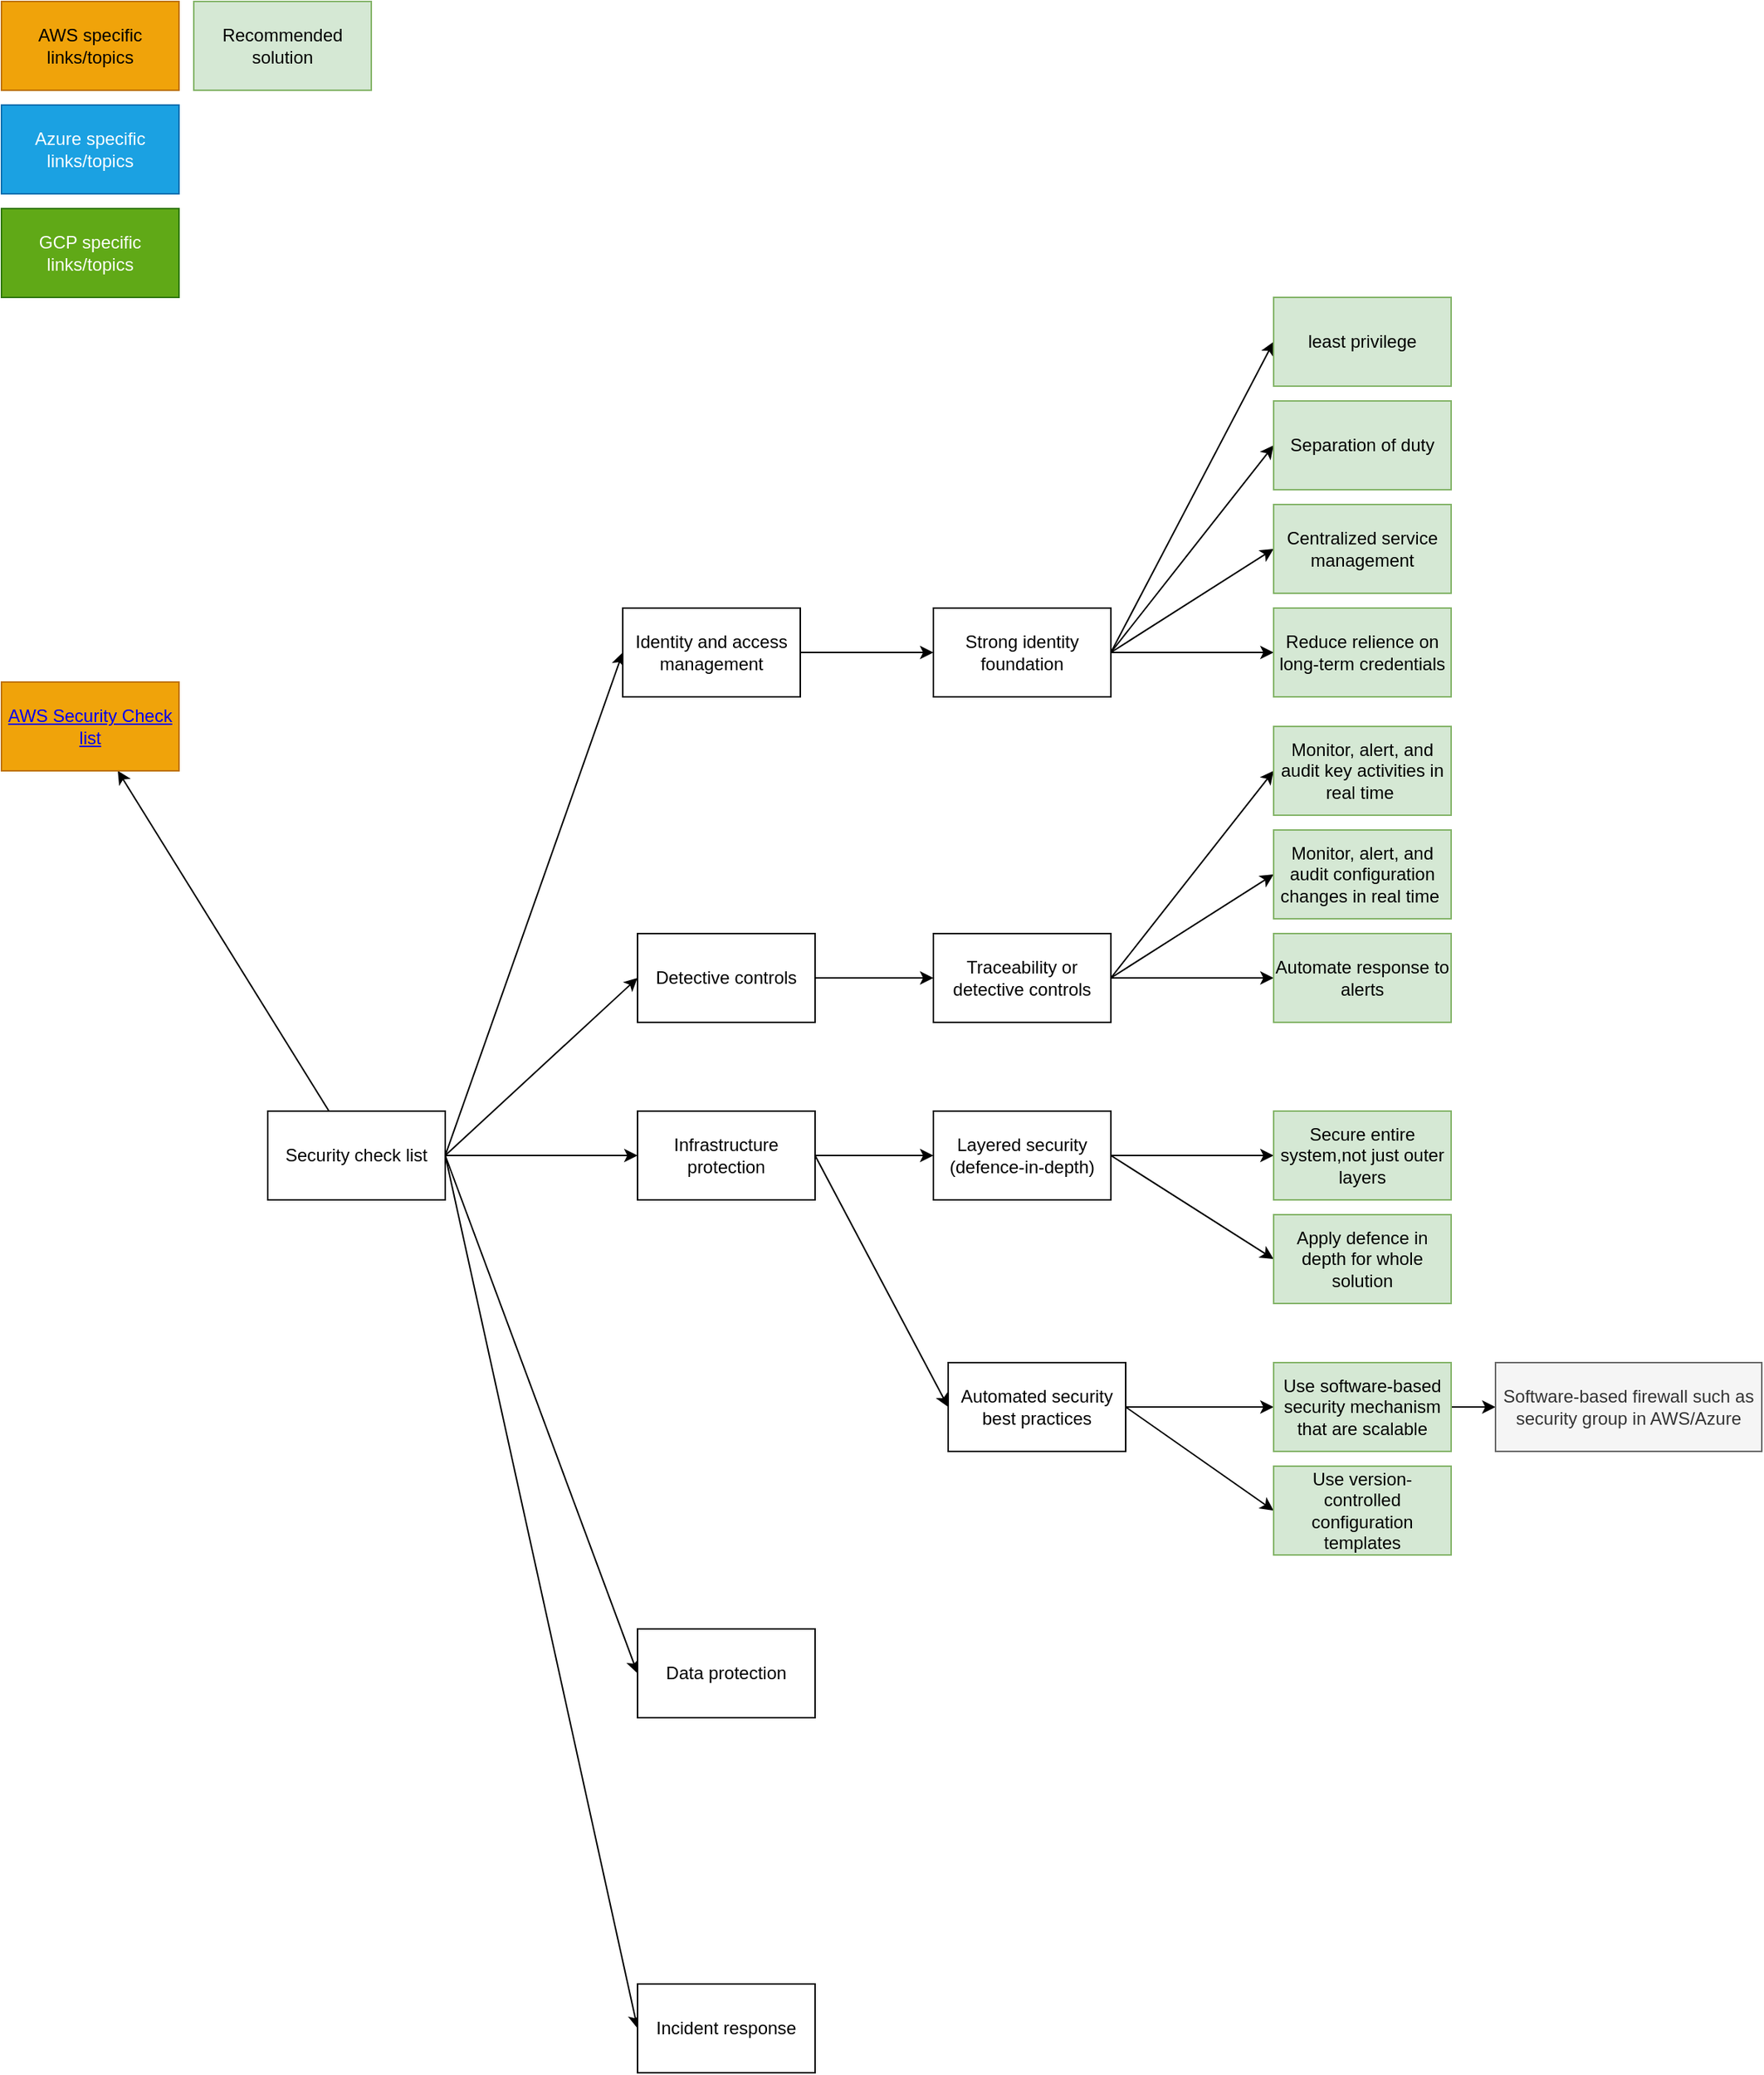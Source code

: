 <mxfile version="16.2.4" type="github">
  <diagram id="cd5pNDrRVSPDS-pt2z1M" name="strategy">
    <mxGraphModel dx="1422" dy="1862" grid="1" gridSize="10" guides="1" tooltips="1" connect="1" arrows="1" fold="1" page="1" pageScale="1" pageWidth="850" pageHeight="1100" math="0" shadow="0">
      <root>
        <mxCell id="0" />
        <mxCell id="1" parent="0" />
        <mxCell id="YJfL9xpBGpE9jjsirG9W-12" style="edgeStyle=none;rounded=0;orthogonalLoop=1;jettySize=auto;html=1;exitX=1;exitY=0.5;exitDx=0;exitDy=0;entryX=0;entryY=0.5;entryDx=0;entryDy=0;" edge="1" parent="1" source="YJfL9xpBGpE9jjsirG9W-3" target="YJfL9xpBGpE9jjsirG9W-6">
          <mxGeometry relative="1" as="geometry" />
        </mxCell>
        <mxCell id="YJfL9xpBGpE9jjsirG9W-13" style="edgeStyle=none;rounded=0;orthogonalLoop=1;jettySize=auto;html=1;exitX=1;exitY=0.5;exitDx=0;exitDy=0;entryX=0;entryY=0.5;entryDx=0;entryDy=0;" edge="1" parent="1" source="YJfL9xpBGpE9jjsirG9W-3" target="YJfL9xpBGpE9jjsirG9W-8">
          <mxGeometry relative="1" as="geometry" />
        </mxCell>
        <mxCell id="YJfL9xpBGpE9jjsirG9W-14" style="edgeStyle=none;rounded=0;orthogonalLoop=1;jettySize=auto;html=1;exitX=1;exitY=0.5;exitDx=0;exitDy=0;entryX=0;entryY=0.5;entryDx=0;entryDy=0;" edge="1" parent="1" source="YJfL9xpBGpE9jjsirG9W-3" target="YJfL9xpBGpE9jjsirG9W-11">
          <mxGeometry relative="1" as="geometry" />
        </mxCell>
        <mxCell id="YJfL9xpBGpE9jjsirG9W-17" style="edgeStyle=none;rounded=0;orthogonalLoop=1;jettySize=auto;html=1;exitX=1;exitY=0.5;exitDx=0;exitDy=0;entryX=0;entryY=0.5;entryDx=0;entryDy=0;" edge="1" parent="1" source="YJfL9xpBGpE9jjsirG9W-3" target="YJfL9xpBGpE9jjsirG9W-15">
          <mxGeometry relative="1" as="geometry" />
        </mxCell>
        <mxCell id="YJfL9xpBGpE9jjsirG9W-18" style="edgeStyle=none;rounded=0;orthogonalLoop=1;jettySize=auto;html=1;exitX=1;exitY=0.5;exitDx=0;exitDy=0;entryX=0;entryY=0.5;entryDx=0;entryDy=0;" edge="1" parent="1" source="YJfL9xpBGpE9jjsirG9W-3" target="YJfL9xpBGpE9jjsirG9W-16">
          <mxGeometry relative="1" as="geometry" />
        </mxCell>
        <mxCell id="YJfL9xpBGpE9jjsirG9W-20" value="" style="edgeStyle=none;rounded=0;orthogonalLoop=1;jettySize=auto;html=1;" edge="1" parent="1" source="YJfL9xpBGpE9jjsirG9W-3" target="YJfL9xpBGpE9jjsirG9W-19">
          <mxGeometry relative="1" as="geometry" />
        </mxCell>
        <mxCell id="YJfL9xpBGpE9jjsirG9W-3" value="Security check list" style="rounded=0;whiteSpace=wrap;html=1;" vertex="1" parent="1">
          <mxGeometry x="230" y="510" width="120" height="60" as="geometry" />
        </mxCell>
        <mxCell id="YJfL9xpBGpE9jjsirG9W-23" style="edgeStyle=none;rounded=0;orthogonalLoop=1;jettySize=auto;html=1;entryX=0;entryY=0.5;entryDx=0;entryDy=0;exitX=1;exitY=0.5;exitDx=0;exitDy=0;" edge="1" parent="1" source="YJfL9xpBGpE9jjsirG9W-6" target="YJfL9xpBGpE9jjsirG9W-22">
          <mxGeometry relative="1" as="geometry" />
        </mxCell>
        <mxCell id="YJfL9xpBGpE9jjsirG9W-6" value="Identity and access management" style="whiteSpace=wrap;html=1;rounded=0;" vertex="1" parent="1">
          <mxGeometry x="470" y="170" width="120" height="60" as="geometry" />
        </mxCell>
        <mxCell id="YJfL9xpBGpE9jjsirG9W-37" style="edgeStyle=none;rounded=0;orthogonalLoop=1;jettySize=auto;html=1;entryX=0;entryY=0.5;entryDx=0;entryDy=0;" edge="1" parent="1" source="YJfL9xpBGpE9jjsirG9W-8" target="YJfL9xpBGpE9jjsirG9W-36">
          <mxGeometry relative="1" as="geometry" />
        </mxCell>
        <mxCell id="YJfL9xpBGpE9jjsirG9W-8" value="Detective controls" style="whiteSpace=wrap;html=1;rounded=0;" vertex="1" parent="1">
          <mxGeometry x="480" y="390" width="120" height="60" as="geometry" />
        </mxCell>
        <mxCell id="YJfL9xpBGpE9jjsirG9W-47" style="edgeStyle=none;rounded=0;orthogonalLoop=1;jettySize=auto;html=1;exitX=1;exitY=0.5;exitDx=0;exitDy=0;entryX=0;entryY=0.5;entryDx=0;entryDy=0;" edge="1" parent="1" source="YJfL9xpBGpE9jjsirG9W-11" target="YJfL9xpBGpE9jjsirG9W-45">
          <mxGeometry relative="1" as="geometry" />
        </mxCell>
        <mxCell id="YJfL9xpBGpE9jjsirG9W-48" style="edgeStyle=none;rounded=0;orthogonalLoop=1;jettySize=auto;html=1;exitX=1;exitY=0.5;exitDx=0;exitDy=0;entryX=0;entryY=0.5;entryDx=0;entryDy=0;" edge="1" parent="1" source="YJfL9xpBGpE9jjsirG9W-11" target="YJfL9xpBGpE9jjsirG9W-46">
          <mxGeometry relative="1" as="geometry" />
        </mxCell>
        <mxCell id="YJfL9xpBGpE9jjsirG9W-11" value="Infrastructure protection" style="whiteSpace=wrap;html=1;rounded=0;" vertex="1" parent="1">
          <mxGeometry x="480" y="510" width="120" height="60" as="geometry" />
        </mxCell>
        <mxCell id="YJfL9xpBGpE9jjsirG9W-15" value="Data protection" style="whiteSpace=wrap;html=1;rounded=0;" vertex="1" parent="1">
          <mxGeometry x="480" y="860" width="120" height="60" as="geometry" />
        </mxCell>
        <mxCell id="YJfL9xpBGpE9jjsirG9W-16" value="Incident response" style="whiteSpace=wrap;html=1;rounded=0;" vertex="1" parent="1">
          <mxGeometry x="480" y="1100" width="120" height="60" as="geometry" />
        </mxCell>
        <mxCell id="YJfL9xpBGpE9jjsirG9W-19" value="&lt;a href=&quot;https://d1.awsstatic.com/whitepapers/Security/AWS_Security_Checklist.pdf&quot;&gt;AWS Security Check list&lt;/a&gt;" style="whiteSpace=wrap;html=1;rounded=0;fillColor=#f0a30a;strokeColor=#BD7000;fontColor=#000000;" vertex="1" parent="1">
          <mxGeometry x="50" y="220" width="120" height="60" as="geometry" />
        </mxCell>
        <mxCell id="YJfL9xpBGpE9jjsirG9W-25" value="" style="edgeStyle=none;rounded=0;orthogonalLoop=1;jettySize=auto;html=1;exitX=1;exitY=0.5;exitDx=0;exitDy=0;entryX=0;entryY=0.5;entryDx=0;entryDy=0;" edge="1" parent="1" source="YJfL9xpBGpE9jjsirG9W-22" target="YJfL9xpBGpE9jjsirG9W-24">
          <mxGeometry relative="1" as="geometry" />
        </mxCell>
        <mxCell id="YJfL9xpBGpE9jjsirG9W-29" style="edgeStyle=none;rounded=0;orthogonalLoop=1;jettySize=auto;html=1;exitX=1;exitY=0.5;exitDx=0;exitDy=0;entryX=0;entryY=0.5;entryDx=0;entryDy=0;" edge="1" parent="1" source="YJfL9xpBGpE9jjsirG9W-22" target="YJfL9xpBGpE9jjsirG9W-26">
          <mxGeometry relative="1" as="geometry" />
        </mxCell>
        <mxCell id="YJfL9xpBGpE9jjsirG9W-30" style="edgeStyle=none;rounded=0;orthogonalLoop=1;jettySize=auto;html=1;exitX=1;exitY=0.5;exitDx=0;exitDy=0;entryX=0;entryY=0.5;entryDx=0;entryDy=0;" edge="1" parent="1" source="YJfL9xpBGpE9jjsirG9W-22" target="YJfL9xpBGpE9jjsirG9W-27">
          <mxGeometry relative="1" as="geometry" />
        </mxCell>
        <mxCell id="YJfL9xpBGpE9jjsirG9W-31" style="edgeStyle=none;rounded=0;orthogonalLoop=1;jettySize=auto;html=1;exitX=1;exitY=0.5;exitDx=0;exitDy=0;entryX=0;entryY=0.5;entryDx=0;entryDy=0;" edge="1" parent="1" source="YJfL9xpBGpE9jjsirG9W-22" target="YJfL9xpBGpE9jjsirG9W-28">
          <mxGeometry relative="1" as="geometry" />
        </mxCell>
        <mxCell id="YJfL9xpBGpE9jjsirG9W-22" value="Strong identity foundation" style="whiteSpace=wrap;html=1;rounded=0;" vertex="1" parent="1">
          <mxGeometry x="680" y="170" width="120" height="60" as="geometry" />
        </mxCell>
        <mxCell id="YJfL9xpBGpE9jjsirG9W-24" value="least privilege" style="whiteSpace=wrap;html=1;rounded=0;fillColor=#d5e8d4;strokeColor=#82b366;" vertex="1" parent="1">
          <mxGeometry x="910" y="-40" width="120" height="60" as="geometry" />
        </mxCell>
        <mxCell id="YJfL9xpBGpE9jjsirG9W-26" value="Separation of duty" style="whiteSpace=wrap;html=1;rounded=0;fillColor=#d5e8d4;strokeColor=#82b366;" vertex="1" parent="1">
          <mxGeometry x="910" y="30" width="120" height="60" as="geometry" />
        </mxCell>
        <mxCell id="YJfL9xpBGpE9jjsirG9W-27" value="Centralized service management" style="whiteSpace=wrap;html=1;rounded=0;fillColor=#d5e8d4;strokeColor=#82b366;" vertex="1" parent="1">
          <mxGeometry x="910" y="100" width="120" height="60" as="geometry" />
        </mxCell>
        <mxCell id="YJfL9xpBGpE9jjsirG9W-28" value="Reduce relience on long-term credentials" style="whiteSpace=wrap;html=1;rounded=0;fillColor=#d5e8d4;strokeColor=#82b366;" vertex="1" parent="1">
          <mxGeometry x="910" y="170" width="120" height="60" as="geometry" />
        </mxCell>
        <mxCell id="YJfL9xpBGpE9jjsirG9W-32" value="AWS specific links/topics" style="rounded=0;whiteSpace=wrap;html=1;fillColor=#f0a30a;fontColor=#000000;strokeColor=#BD7000;" vertex="1" parent="1">
          <mxGeometry x="50" y="-240" width="120" height="60" as="geometry" />
        </mxCell>
        <mxCell id="YJfL9xpBGpE9jjsirG9W-33" value="Azure specific links/topics" style="rounded=0;whiteSpace=wrap;html=1;fillColor=#1ba1e2;fontColor=#ffffff;strokeColor=#006EAF;" vertex="1" parent="1">
          <mxGeometry x="50" y="-170" width="120" height="60" as="geometry" />
        </mxCell>
        <mxCell id="YJfL9xpBGpE9jjsirG9W-34" value="GCP specific links/topics" style="rounded=0;whiteSpace=wrap;html=1;fillColor=#60a917;fontColor=#ffffff;strokeColor=#2D7600;" vertex="1" parent="1">
          <mxGeometry x="50" y="-100" width="120" height="60" as="geometry" />
        </mxCell>
        <mxCell id="YJfL9xpBGpE9jjsirG9W-35" value="Recommended solution" style="rounded=0;whiteSpace=wrap;html=1;fillColor=#d5e8d4;strokeColor=#82b366;" vertex="1" parent="1">
          <mxGeometry x="180" y="-240" width="120" height="60" as="geometry" />
        </mxCell>
        <mxCell id="YJfL9xpBGpE9jjsirG9W-42" style="edgeStyle=none;rounded=0;orthogonalLoop=1;jettySize=auto;html=1;entryX=0;entryY=0.5;entryDx=0;entryDy=0;exitX=1;exitY=0.5;exitDx=0;exitDy=0;" edge="1" parent="1" source="YJfL9xpBGpE9jjsirG9W-36" target="YJfL9xpBGpE9jjsirG9W-39">
          <mxGeometry relative="1" as="geometry" />
        </mxCell>
        <mxCell id="YJfL9xpBGpE9jjsirG9W-43" style="edgeStyle=none;rounded=0;orthogonalLoop=1;jettySize=auto;html=1;exitX=1;exitY=0.5;exitDx=0;exitDy=0;entryX=0;entryY=0.5;entryDx=0;entryDy=0;" edge="1" parent="1" source="YJfL9xpBGpE9jjsirG9W-36" target="YJfL9xpBGpE9jjsirG9W-40">
          <mxGeometry relative="1" as="geometry" />
        </mxCell>
        <mxCell id="YJfL9xpBGpE9jjsirG9W-44" style="edgeStyle=none;rounded=0;orthogonalLoop=1;jettySize=auto;html=1;exitX=1;exitY=0.5;exitDx=0;exitDy=0;entryX=0;entryY=0.5;entryDx=0;entryDy=0;" edge="1" parent="1" source="YJfL9xpBGpE9jjsirG9W-36" target="YJfL9xpBGpE9jjsirG9W-41">
          <mxGeometry relative="1" as="geometry" />
        </mxCell>
        <mxCell id="YJfL9xpBGpE9jjsirG9W-36" value="Traceability or detective controls" style="whiteSpace=wrap;html=1;rounded=0;" vertex="1" parent="1">
          <mxGeometry x="680" y="390" width="120" height="60" as="geometry" />
        </mxCell>
        <mxCell id="YJfL9xpBGpE9jjsirG9W-39" value="Monitor, alert, and audit key activities in real time&amp;nbsp;" style="whiteSpace=wrap;html=1;rounded=0;fillColor=#d5e8d4;strokeColor=#82b366;" vertex="1" parent="1">
          <mxGeometry x="910" y="250" width="120" height="60" as="geometry" />
        </mxCell>
        <mxCell id="YJfL9xpBGpE9jjsirG9W-40" value="Monitor, alert, and audit configuration changes in real time&amp;nbsp;" style="whiteSpace=wrap;html=1;rounded=0;fillColor=#d5e8d4;strokeColor=#82b366;" vertex="1" parent="1">
          <mxGeometry x="910" y="320" width="120" height="60" as="geometry" />
        </mxCell>
        <mxCell id="YJfL9xpBGpE9jjsirG9W-41" value="Automate response to alerts" style="whiteSpace=wrap;html=1;rounded=0;fillColor=#d5e8d4;strokeColor=#82b366;" vertex="1" parent="1">
          <mxGeometry x="910" y="390" width="120" height="60" as="geometry" />
        </mxCell>
        <mxCell id="YJfL9xpBGpE9jjsirG9W-50" style="edgeStyle=none;rounded=0;orthogonalLoop=1;jettySize=auto;html=1;exitX=1;exitY=0.5;exitDx=0;exitDy=0;entryX=0;entryY=0.5;entryDx=0;entryDy=0;" edge="1" parent="1" source="YJfL9xpBGpE9jjsirG9W-45" target="YJfL9xpBGpE9jjsirG9W-49">
          <mxGeometry relative="1" as="geometry" />
        </mxCell>
        <mxCell id="YJfL9xpBGpE9jjsirG9W-52" style="edgeStyle=none;rounded=0;orthogonalLoop=1;jettySize=auto;html=1;exitX=1;exitY=0.5;exitDx=0;exitDy=0;entryX=0;entryY=0.5;entryDx=0;entryDy=0;" edge="1" parent="1" source="YJfL9xpBGpE9jjsirG9W-45" target="YJfL9xpBGpE9jjsirG9W-51">
          <mxGeometry relative="1" as="geometry" />
        </mxCell>
        <mxCell id="YJfL9xpBGpE9jjsirG9W-45" value="Layered security (defence-in-depth)" style="whiteSpace=wrap;html=1;rounded=0;" vertex="1" parent="1">
          <mxGeometry x="680" y="510" width="120" height="60" as="geometry" />
        </mxCell>
        <mxCell id="YJfL9xpBGpE9jjsirG9W-54" style="edgeStyle=none;rounded=0;orthogonalLoop=1;jettySize=auto;html=1;exitX=1;exitY=0.5;exitDx=0;exitDy=0;entryX=0;entryY=0.5;entryDx=0;entryDy=0;" edge="1" parent="1" source="YJfL9xpBGpE9jjsirG9W-46" target="YJfL9xpBGpE9jjsirG9W-53">
          <mxGeometry relative="1" as="geometry" />
        </mxCell>
        <mxCell id="YJfL9xpBGpE9jjsirG9W-58" style="edgeStyle=none;rounded=0;orthogonalLoop=1;jettySize=auto;html=1;exitX=1;exitY=0.5;exitDx=0;exitDy=0;entryX=0;entryY=0.5;entryDx=0;entryDy=0;" edge="1" parent="1" source="YJfL9xpBGpE9jjsirG9W-46" target="YJfL9xpBGpE9jjsirG9W-57">
          <mxGeometry relative="1" as="geometry" />
        </mxCell>
        <mxCell id="YJfL9xpBGpE9jjsirG9W-46" value="Automated security best practices" style="whiteSpace=wrap;html=1;rounded=0;" vertex="1" parent="1">
          <mxGeometry x="690" y="680" width="120" height="60" as="geometry" />
        </mxCell>
        <mxCell id="YJfL9xpBGpE9jjsirG9W-49" value="Secure entire system,not just outer layers" style="whiteSpace=wrap;html=1;rounded=0;fillColor=#d5e8d4;strokeColor=#82b366;" vertex="1" parent="1">
          <mxGeometry x="910" y="510" width="120" height="60" as="geometry" />
        </mxCell>
        <mxCell id="YJfL9xpBGpE9jjsirG9W-51" value="Apply defence in depth for whole solution" style="whiteSpace=wrap;html=1;rounded=0;fillColor=#d5e8d4;strokeColor=#82b366;" vertex="1" parent="1">
          <mxGeometry x="910" y="580" width="120" height="60" as="geometry" />
        </mxCell>
        <mxCell id="YJfL9xpBGpE9jjsirG9W-56" style="edgeStyle=none;rounded=0;orthogonalLoop=1;jettySize=auto;html=1;exitX=1;exitY=0.5;exitDx=0;exitDy=0;entryX=0;entryY=0.5;entryDx=0;entryDy=0;" edge="1" parent="1" source="YJfL9xpBGpE9jjsirG9W-53" target="YJfL9xpBGpE9jjsirG9W-55">
          <mxGeometry relative="1" as="geometry" />
        </mxCell>
        <mxCell id="YJfL9xpBGpE9jjsirG9W-53" value="Use software-based security mechanism that are scalable" style="whiteSpace=wrap;html=1;rounded=0;fillColor=#d5e8d4;strokeColor=#82b366;" vertex="1" parent="1">
          <mxGeometry x="910" y="680" width="120" height="60" as="geometry" />
        </mxCell>
        <mxCell id="YJfL9xpBGpE9jjsirG9W-55" value="Software-based firewall such as security group in AWS/Azure" style="text;html=1;strokeColor=#666666;fillColor=#f5f5f5;align=center;verticalAlign=middle;whiteSpace=wrap;rounded=0;fontColor=#333333;" vertex="1" parent="1">
          <mxGeometry x="1060" y="680" width="180" height="60" as="geometry" />
        </mxCell>
        <mxCell id="YJfL9xpBGpE9jjsirG9W-57" value="Use version-controlled configuration templates" style="whiteSpace=wrap;html=1;rounded=0;fillColor=#d5e8d4;strokeColor=#82b366;" vertex="1" parent="1">
          <mxGeometry x="910" y="750" width="120" height="60" as="geometry" />
        </mxCell>
      </root>
    </mxGraphModel>
  </diagram>
</mxfile>
